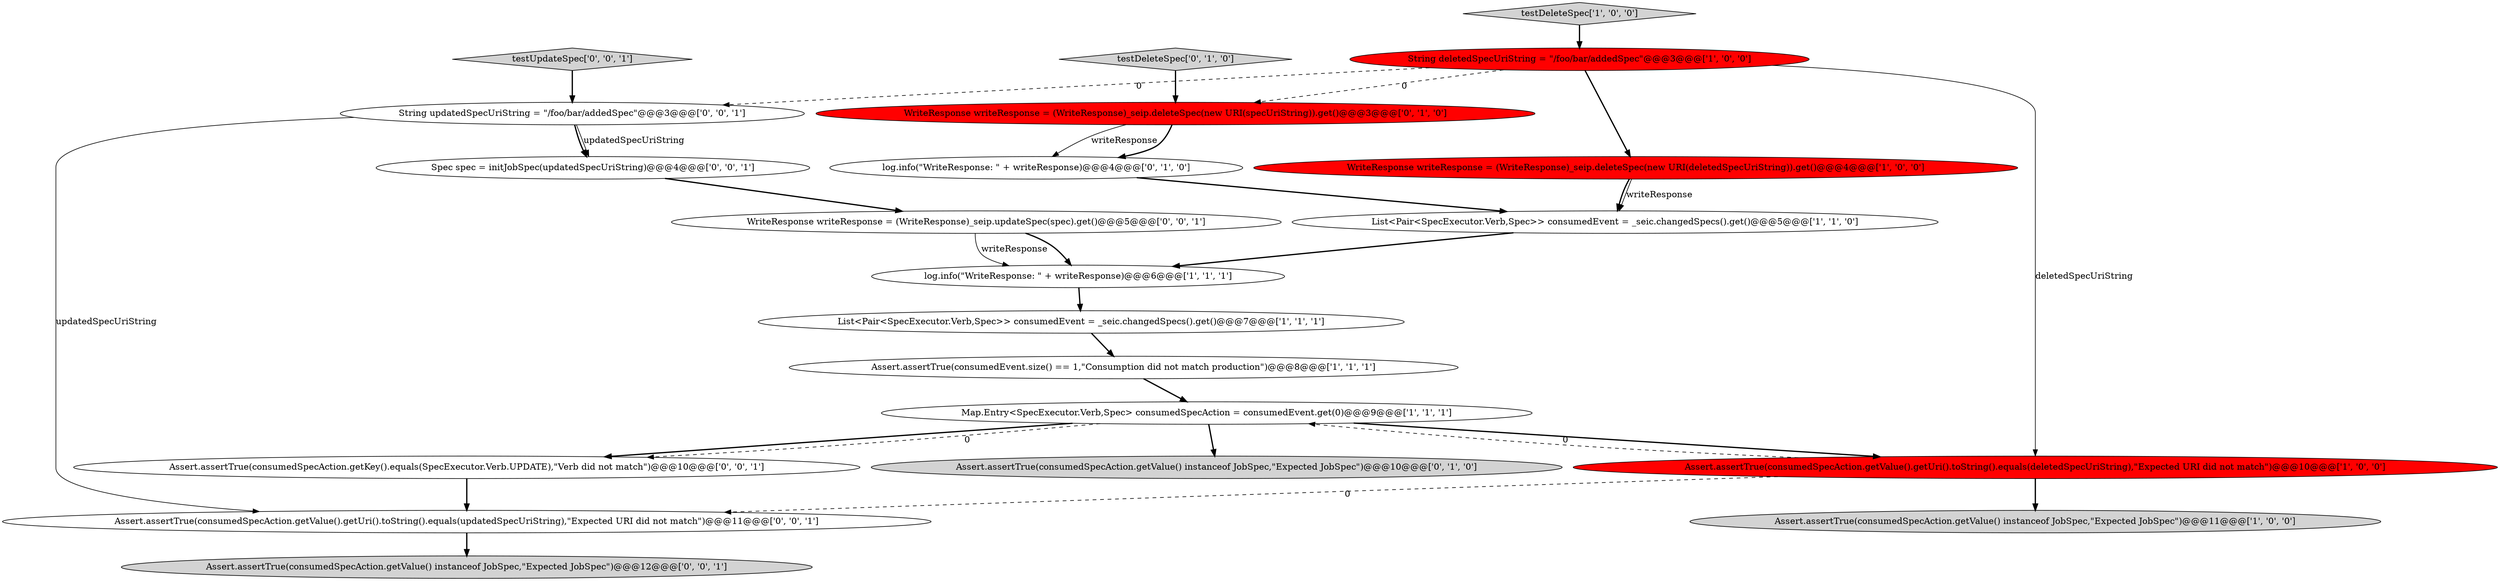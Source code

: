 digraph {
3 [style = filled, label = "Map.Entry<SpecExecutor.Verb,Spec> consumedSpecAction = consumedEvent.get(0)@@@9@@@['1', '1', '1']", fillcolor = white, shape = ellipse image = "AAA0AAABBB1BBB"];
7 [style = filled, label = "WriteResponse writeResponse = (WriteResponse)_seip.deleteSpec(new URI(deletedSpecUriString)).get()@@@4@@@['1', '0', '0']", fillcolor = red, shape = ellipse image = "AAA1AAABBB1BBB"];
13 [style = filled, label = "WriteResponse writeResponse = (WriteResponse)_seip.deleteSpec(new URI(specUriString)).get()@@@3@@@['0', '1', '0']", fillcolor = red, shape = ellipse image = "AAA1AAABBB2BBB"];
10 [style = filled, label = "Assert.assertTrue(consumedSpecAction.getValue() instanceof JobSpec,\"Expected JobSpec\")@@@10@@@['0', '1', '0']", fillcolor = lightgray, shape = ellipse image = "AAA0AAABBB2BBB"];
16 [style = filled, label = "String updatedSpecUriString = \"/foo/bar/addedSpec\"@@@3@@@['0', '0', '1']", fillcolor = white, shape = ellipse image = "AAA0AAABBB3BBB"];
14 [style = filled, label = "Assert.assertTrue(consumedSpecAction.getKey().equals(SpecExecutor.Verb.UPDATE),\"Verb did not match\")@@@10@@@['0', '0', '1']", fillcolor = white, shape = ellipse image = "AAA0AAABBB3BBB"];
19 [style = filled, label = "testUpdateSpec['0', '0', '1']", fillcolor = lightgray, shape = diamond image = "AAA0AAABBB3BBB"];
9 [style = filled, label = "Assert.assertTrue(consumedEvent.size() == 1,\"Consumption did not match production\")@@@8@@@['1', '1', '1']", fillcolor = white, shape = ellipse image = "AAA0AAABBB1BBB"];
17 [style = filled, label = "Spec spec = initJobSpec(updatedSpecUriString)@@@4@@@['0', '0', '1']", fillcolor = white, shape = ellipse image = "AAA0AAABBB3BBB"];
11 [style = filled, label = "testDeleteSpec['0', '1', '0']", fillcolor = lightgray, shape = diamond image = "AAA0AAABBB2BBB"];
12 [style = filled, label = "log.info(\"WriteResponse: \" + writeResponse)@@@4@@@['0', '1', '0']", fillcolor = white, shape = ellipse image = "AAA0AAABBB2BBB"];
20 [style = filled, label = "Assert.assertTrue(consumedSpecAction.getValue().getUri().toString().equals(updatedSpecUriString),\"Expected URI did not match\")@@@11@@@['0', '0', '1']", fillcolor = white, shape = ellipse image = "AAA0AAABBB3BBB"];
2 [style = filled, label = "log.info(\"WriteResponse: \" + writeResponse)@@@6@@@['1', '1', '1']", fillcolor = white, shape = ellipse image = "AAA0AAABBB1BBB"];
6 [style = filled, label = "Assert.assertTrue(consumedSpecAction.getValue() instanceof JobSpec,\"Expected JobSpec\")@@@11@@@['1', '0', '0']", fillcolor = lightgray, shape = ellipse image = "AAA0AAABBB1BBB"];
1 [style = filled, label = "List<Pair<SpecExecutor.Verb,Spec>> consumedEvent = _seic.changedSpecs().get()@@@7@@@['1', '1', '1']", fillcolor = white, shape = ellipse image = "AAA0AAABBB1BBB"];
8 [style = filled, label = "String deletedSpecUriString = \"/foo/bar/addedSpec\"@@@3@@@['1', '0', '0']", fillcolor = red, shape = ellipse image = "AAA1AAABBB1BBB"];
18 [style = filled, label = "WriteResponse writeResponse = (WriteResponse)_seip.updateSpec(spec).get()@@@5@@@['0', '0', '1']", fillcolor = white, shape = ellipse image = "AAA0AAABBB3BBB"];
0 [style = filled, label = "List<Pair<SpecExecutor.Verb,Spec>> consumedEvent = _seic.changedSpecs().get()@@@5@@@['1', '1', '0']", fillcolor = white, shape = ellipse image = "AAA0AAABBB1BBB"];
15 [style = filled, label = "Assert.assertTrue(consumedSpecAction.getValue() instanceof JobSpec,\"Expected JobSpec\")@@@12@@@['0', '0', '1']", fillcolor = lightgray, shape = ellipse image = "AAA0AAABBB3BBB"];
5 [style = filled, label = "testDeleteSpec['1', '0', '0']", fillcolor = lightgray, shape = diamond image = "AAA0AAABBB1BBB"];
4 [style = filled, label = "Assert.assertTrue(consumedSpecAction.getValue().getUri().toString().equals(deletedSpecUriString),\"Expected URI did not match\")@@@10@@@['1', '0', '0']", fillcolor = red, shape = ellipse image = "AAA1AAABBB1BBB"];
5->8 [style = bold, label=""];
13->12 [style = solid, label="writeResponse"];
8->16 [style = dashed, label="0"];
7->0 [style = solid, label="writeResponse"];
4->6 [style = bold, label=""];
2->1 [style = bold, label=""];
8->4 [style = solid, label="deletedSpecUriString"];
3->14 [style = bold, label=""];
0->2 [style = bold, label=""];
7->0 [style = bold, label=""];
16->17 [style = bold, label=""];
18->2 [style = bold, label=""];
12->0 [style = bold, label=""];
3->4 [style = bold, label=""];
1->9 [style = bold, label=""];
8->7 [style = bold, label=""];
19->16 [style = bold, label=""];
8->13 [style = dashed, label="0"];
16->20 [style = solid, label="updatedSpecUriString"];
3->10 [style = bold, label=""];
13->12 [style = bold, label=""];
4->20 [style = dashed, label="0"];
11->13 [style = bold, label=""];
16->17 [style = solid, label="updatedSpecUriString"];
4->3 [style = dashed, label="0"];
18->2 [style = solid, label="writeResponse"];
9->3 [style = bold, label=""];
3->14 [style = dashed, label="0"];
20->15 [style = bold, label=""];
17->18 [style = bold, label=""];
14->20 [style = bold, label=""];
}
